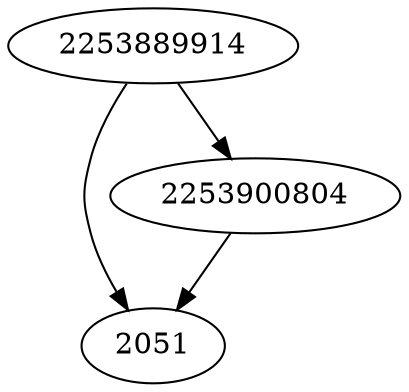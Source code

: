 strict digraph  {
2253889914;
2051;
2253900804;
2253889914 -> 2051;
2253889914 -> 2253900804;
2253900804 -> 2051;
}
